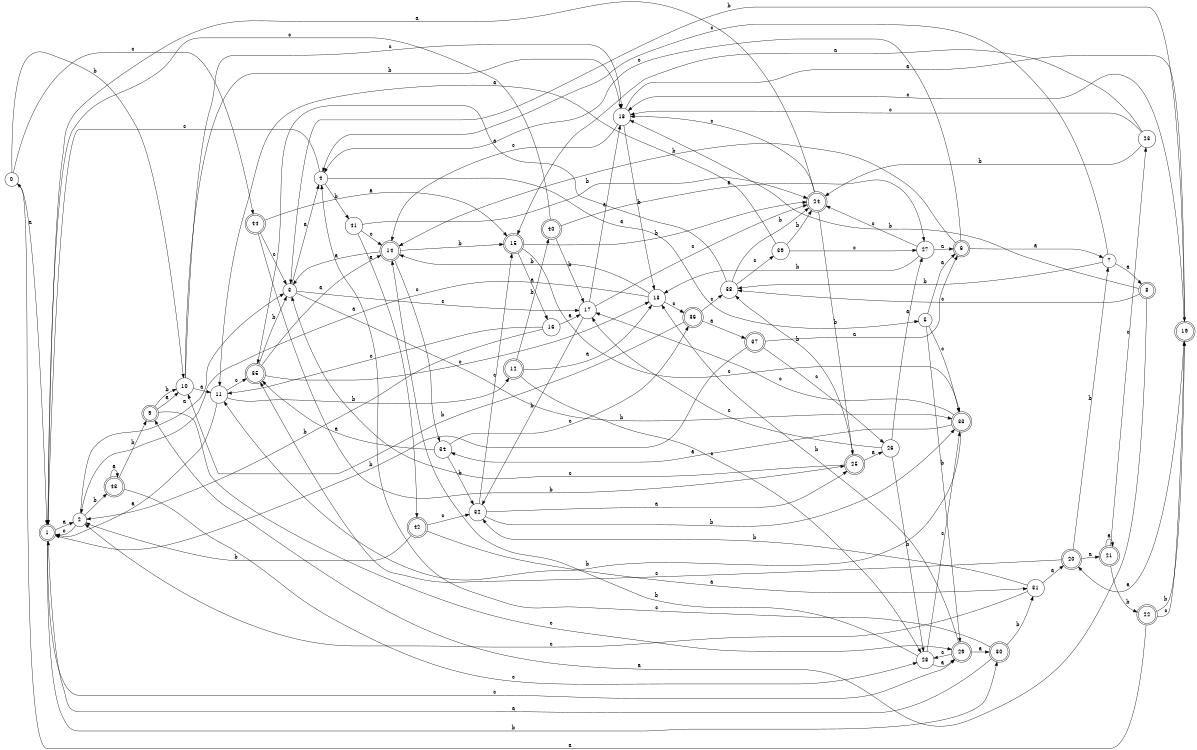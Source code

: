 digraph n36_6 {
__start0 [label="" shape="none"];

rankdir=LR;
size="8,5";

s0 [style="filled", color="black", fillcolor="white" shape="circle", label="0"];
s1 [style="rounded,filled", color="black", fillcolor="white" shape="doublecircle", label="1"];
s2 [style="filled", color="black", fillcolor="white" shape="circle", label="2"];
s3 [style="filled", color="black", fillcolor="white" shape="circle", label="3"];
s4 [style="filled", color="black", fillcolor="white" shape="circle", label="4"];
s5 [style="filled", color="black", fillcolor="white" shape="circle", label="5"];
s6 [style="rounded,filled", color="black", fillcolor="white" shape="doublecircle", label="6"];
s7 [style="filled", color="black", fillcolor="white" shape="circle", label="7"];
s8 [style="rounded,filled", color="black", fillcolor="white" shape="doublecircle", label="8"];
s9 [style="rounded,filled", color="black", fillcolor="white" shape="doublecircle", label="9"];
s10 [style="filled", color="black", fillcolor="white" shape="circle", label="10"];
s11 [style="filled", color="black", fillcolor="white" shape="circle", label="11"];
s12 [style="rounded,filled", color="black", fillcolor="white" shape="doublecircle", label="12"];
s13 [style="filled", color="black", fillcolor="white" shape="circle", label="13"];
s14 [style="rounded,filled", color="black", fillcolor="white" shape="doublecircle", label="14"];
s15 [style="rounded,filled", color="black", fillcolor="white" shape="doublecircle", label="15"];
s16 [style="filled", color="black", fillcolor="white" shape="circle", label="16"];
s17 [style="filled", color="black", fillcolor="white" shape="circle", label="17"];
s18 [style="filled", color="black", fillcolor="white" shape="circle", label="18"];
s19 [style="rounded,filled", color="black", fillcolor="white" shape="doublecircle", label="19"];
s20 [style="rounded,filled", color="black", fillcolor="white" shape="doublecircle", label="20"];
s21 [style="rounded,filled", color="black", fillcolor="white" shape="doublecircle", label="21"];
s22 [style="rounded,filled", color="black", fillcolor="white" shape="doublecircle", label="22"];
s23 [style="filled", color="black", fillcolor="white" shape="circle", label="23"];
s24 [style="rounded,filled", color="black", fillcolor="white" shape="doublecircle", label="24"];
s25 [style="rounded,filled", color="black", fillcolor="white" shape="doublecircle", label="25"];
s26 [style="filled", color="black", fillcolor="white" shape="circle", label="26"];
s27 [style="filled", color="black", fillcolor="white" shape="circle", label="27"];
s28 [style="filled", color="black", fillcolor="white" shape="circle", label="28"];
s29 [style="rounded,filled", color="black", fillcolor="white" shape="doublecircle", label="29"];
s30 [style="rounded,filled", color="black", fillcolor="white" shape="doublecircle", label="30"];
s31 [style="filled", color="black", fillcolor="white" shape="circle", label="31"];
s32 [style="filled", color="black", fillcolor="white" shape="circle", label="32"];
s33 [style="rounded,filled", color="black", fillcolor="white" shape="doublecircle", label="33"];
s34 [style="filled", color="black", fillcolor="white" shape="circle", label="34"];
s35 [style="rounded,filled", color="black", fillcolor="white" shape="doublecircle", label="35"];
s36 [style="rounded,filled", color="black", fillcolor="white" shape="doublecircle", label="36"];
s37 [style="rounded,filled", color="black", fillcolor="white" shape="doublecircle", label="37"];
s38 [style="filled", color="black", fillcolor="white" shape="circle", label="38"];
s39 [style="filled", color="black", fillcolor="white" shape="circle", label="39"];
s40 [style="rounded,filled", color="black", fillcolor="white" shape="doublecircle", label="40"];
s41 [style="filled", color="black", fillcolor="white" shape="circle", label="41"];
s42 [style="rounded,filled", color="black", fillcolor="white" shape="doublecircle", label="42"];
s43 [style="rounded,filled", color="black", fillcolor="white" shape="doublecircle", label="43"];
s44 [style="rounded,filled", color="black", fillcolor="white" shape="doublecircle", label="44"];
s0 -> s1 [label="a"];
s0 -> s10 [label="b"];
s0 -> s44 [label="c"];
s1 -> s2 [label="a"];
s1 -> s30 [label="b"];
s1 -> s29 [label="c"];
s2 -> s3 [label="a"];
s2 -> s43 [label="b"];
s2 -> s1 [label="c"];
s3 -> s4 [label="a"];
s3 -> s33 [label="b"];
s3 -> s17 [label="c"];
s4 -> s5 [label="a"];
s4 -> s41 [label="b"];
s4 -> s1 [label="c"];
s5 -> s6 [label="a"];
s5 -> s29 [label="b"];
s5 -> s33 [label="c"];
s6 -> s7 [label="a"];
s6 -> s14 [label="b"];
s6 -> s4 [label="c"];
s7 -> s8 [label="a"];
s7 -> s38 [label="b"];
s7 -> s4 [label="c"];
s8 -> s9 [label="a"];
s8 -> s18 [label="b"];
s8 -> s38 [label="c"];
s9 -> s10 [label="a"];
s9 -> s10 [label="b"];
s9 -> s29 [label="c"];
s10 -> s11 [label="a"];
s10 -> s18 [label="b"];
s10 -> s18 [label="c"];
s11 -> s1 [label="a"];
s11 -> s12 [label="b"];
s11 -> s35 [label="c"];
s12 -> s13 [label="a"];
s12 -> s40 [label="b"];
s12 -> s28 [label="c"];
s13 -> s2 [label="a"];
s13 -> s14 [label="b"];
s13 -> s36 [label="c"];
s14 -> s3 [label="a"];
s14 -> s15 [label="b"];
s14 -> s34 [label="c"];
s15 -> s16 [label="a"];
s15 -> s24 [label="b"];
s15 -> s33 [label="c"];
s16 -> s17 [label="a"];
s16 -> s2 [label="b"];
s16 -> s11 [label="c"];
s17 -> s18 [label="a"];
s17 -> s32 [label="b"];
s17 -> s24 [label="c"];
s18 -> s19 [label="a"];
s18 -> s13 [label="b"];
s18 -> s14 [label="c"];
s19 -> s20 [label="a"];
s19 -> s3 [label="b"];
s19 -> s18 [label="c"];
s20 -> s21 [label="a"];
s20 -> s7 [label="b"];
s20 -> s35 [label="c"];
s21 -> s21 [label="a"];
s21 -> s22 [label="b"];
s21 -> s23 [label="c"];
s22 -> s0 [label="a"];
s22 -> s19 [label="b"];
s22 -> s19 [label="c"];
s23 -> s15 [label="a"];
s23 -> s24 [label="b"];
s23 -> s18 [label="c"];
s24 -> s1 [label="a"];
s24 -> s25 [label="b"];
s24 -> s18 [label="c"];
s25 -> s26 [label="a"];
s25 -> s38 [label="b"];
s25 -> s3 [label="c"];
s26 -> s27 [label="a"];
s26 -> s28 [label="b"];
s26 -> s17 [label="c"];
s27 -> s6 [label="a"];
s27 -> s13 [label="b"];
s27 -> s24 [label="c"];
s28 -> s29 [label="a"];
s28 -> s14 [label="b"];
s28 -> s33 [label="c"];
s29 -> s30 [label="a"];
s29 -> s13 [label="b"];
s29 -> s28 [label="c"];
s30 -> s1 [label="a"];
s30 -> s31 [label="b"];
s30 -> s4 [label="c"];
s31 -> s20 [label="a"];
s31 -> s32 [label="b"];
s31 -> s2 [label="c"];
s32 -> s25 [label="a"];
s32 -> s33 [label="b"];
s32 -> s15 [label="c"];
s33 -> s34 [label="a"];
s33 -> s11 [label="b"];
s33 -> s17 [label="c"];
s34 -> s35 [label="a"];
s34 -> s32 [label="b"];
s34 -> s36 [label="c"];
s35 -> s14 [label="a"];
s35 -> s3 [label="b"];
s35 -> s13 [label="c"];
s36 -> s37 [label="a"];
s36 -> s10 [label="b"];
s36 -> s38 [label="c"];
s37 -> s6 [label="a"];
s37 -> s1 [label="b"];
s37 -> s26 [label="c"];
s38 -> s35 [label="a"];
s38 -> s24 [label="b"];
s38 -> s39 [label="c"];
s39 -> s11 [label="a"];
s39 -> s24 [label="b"];
s39 -> s27 [label="c"];
s40 -> s27 [label="a"];
s40 -> s17 [label="b"];
s40 -> s1 [label="c"];
s41 -> s42 [label="a"];
s41 -> s24 [label="b"];
s41 -> s14 [label="c"];
s42 -> s31 [label="a"];
s42 -> s2 [label="b"];
s42 -> s32 [label="c"];
s43 -> s43 [label="a"];
s43 -> s9 [label="b"];
s43 -> s28 [label="c"];
s44 -> s15 [label="a"];
s44 -> s25 [label="b"];
s44 -> s3 [label="c"];

}